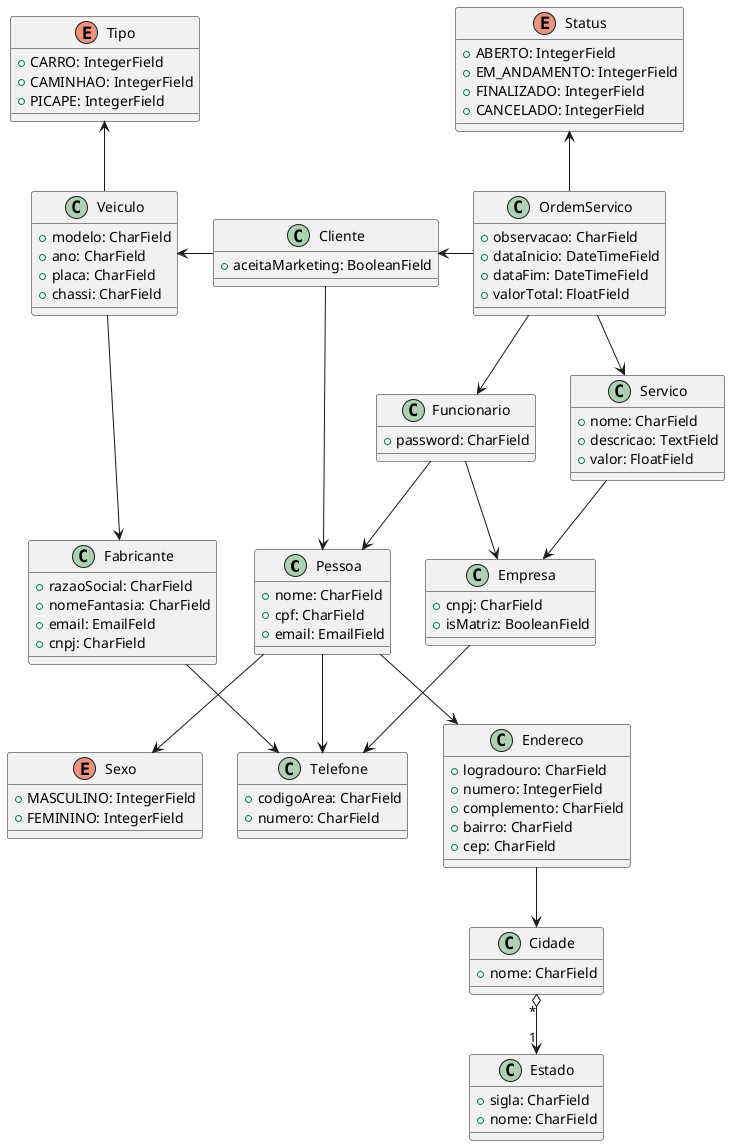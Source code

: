@startuml
'https://plantuml.com/class-diagram

class Pessoa {
    + nome: CharField
    + cpf: CharField
    + email: EmailField
}

class Funcionario {
    + password: CharField
}

class Cliente {
    + aceitaMarketing: BooleanField
}

enum Sexo {
    + MASCULINO: IntegerField
    + FEMININO: IntegerField
}

class Telefone {
    + codigoArea: CharField
    + numero: CharField
}

class Empresa {
    + cnpj: CharField
    + isMatriz: BooleanField
}

class Endereco {
    + logradouro: CharField
    + numero: IntegerField
    + complemento: CharField
    + bairro: CharField
    + cep: CharField
}

class Cidade {
    + nome: CharField
}

class Estado {
    + sigla: CharField
    + nome: CharField
}

class Fabricante {
    + razaoSocial: CharField
    + nomeFantasia: CharField
    + email: EmailFeld
    + cnpj: CharField
}

class Veiculo {
    + modelo: CharField
    + ano: CharField
    + placa: CharField
    + chassi: CharField
}

enum Tipo {
    + CARRO: IntegerField
    + CAMINHAO: IntegerField
    + PICAPE: IntegerField
}

class Servico {
    + nome: CharField
    + descricao: TextField
    + valor: FloatField
}

class OrdemServico {
    + observacao: CharField
    + dataInicio: DateTimeField
    + dataFim: DateTimeField
    + valorTotal: FloatField
}

enum Status {
    + ABERTO: IntegerField
    + EM_ANDAMENTO: IntegerField
    + FINALIZADO: IntegerField
    + CANCELADO: IntegerField
}

OrdemServico -left-> Cliente
OrdemServico --> Funcionario
OrdemServico --> Servico
OrdemServico -up-> Status

Servico --> Empresa

Veiculo -up-> Tipo
Veiculo --> Fabricante

Fabricante --> Telefone

Empresa --> Telefone

Pessoa --> Sexo
Pessoa --> Telefone
Pessoa --> Endereco

Funcionario --> Pessoa
Funcionario --> Empresa

Cliente --> Pessoa
Cliente -left-> Veiculo

Endereco --> Cidade

Cidade "*" o--> "1" Estado

@enduml
